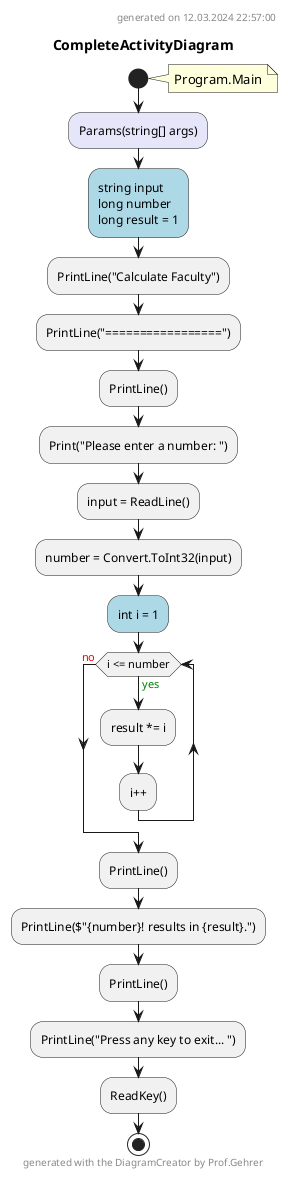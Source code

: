 @startuml CompleteActivityDiagram
header
generated on 12.03.2024 22:57:00
end header
title CompleteActivityDiagram
start
note right:  Program.Main
#Lavender:Params(string[] args);
#LightBlue:string input
long number
long result = 1;
:PrintLine("Calculate Faculty");
:PrintLine("=================");
:PrintLine();
:Print("Please enter a number: ");
:input = ReadLine();
:number = Convert.ToInt32(input);
#LightBlue:int i = 1;
while (i <= number) is (<color:green>yes)
    :result *= i;
:i++;
endwhile (<color:red>no)
:PrintLine();
:PrintLine($"{number}! results in {result}.");
:PrintLine();
:PrintLine("Press any key to exit... ");
:ReadKey();
stop
footer
generated with the DiagramCreator by Prof.Gehrer
end footer
@enduml
